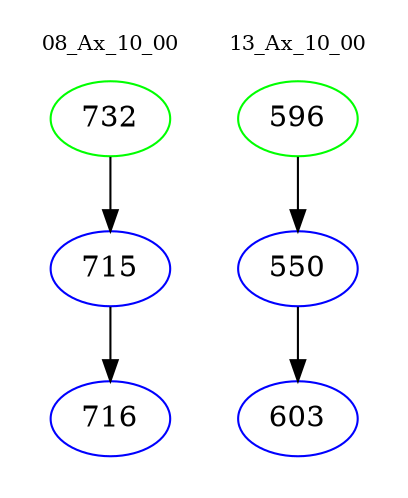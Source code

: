 digraph{
subgraph cluster_0 {
color = white
label = "08_Ax_10_00";
fontsize=10;
T0_732 [label="732", color="green"]
T0_732 -> T0_715 [color="black"]
T0_715 [label="715", color="blue"]
T0_715 -> T0_716 [color="black"]
T0_716 [label="716", color="blue"]
}
subgraph cluster_1 {
color = white
label = "13_Ax_10_00";
fontsize=10;
T1_596 [label="596", color="green"]
T1_596 -> T1_550 [color="black"]
T1_550 [label="550", color="blue"]
T1_550 -> T1_603 [color="black"]
T1_603 [label="603", color="blue"]
}
}
